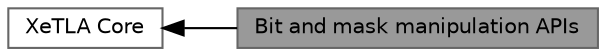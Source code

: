 digraph "Bit and mask manipulation APIs"
{
 // LATEX_PDF_SIZE
  bgcolor="transparent";
  edge [fontname=Helvetica,fontsize=10,labelfontname=Helvetica,labelfontsize=10];
  node [fontname=Helvetica,fontsize=10,shape=box,height=0.2,width=0.4];
  rankdir=LR;
  Node2 [id="Node000002",label="XeTLA Core",height=0.2,width=0.4,color="grey40", fillcolor="white", style="filled",URL="$group__xetla__core.html",tooltip="This is a low-level API wrapper for ESIMD."];
  Node1 [id="Node000001",label="Bit and mask manipulation APIs",height=0.2,width=0.4,color="gray40", fillcolor="grey60", style="filled", fontcolor="black",tooltip="Defines bitwise operations."];
  Node2->Node1 [shape=plaintext, dir="back", style="solid"];
}
